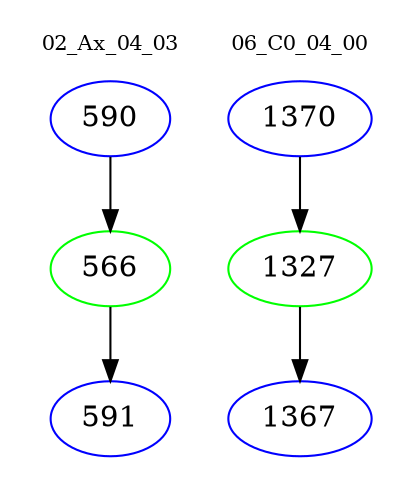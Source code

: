 digraph{
subgraph cluster_0 {
color = white
label = "02_Ax_04_03";
fontsize=10;
T0_590 [label="590", color="blue"]
T0_590 -> T0_566 [color="black"]
T0_566 [label="566", color="green"]
T0_566 -> T0_591 [color="black"]
T0_591 [label="591", color="blue"]
}
subgraph cluster_1 {
color = white
label = "06_C0_04_00";
fontsize=10;
T1_1370 [label="1370", color="blue"]
T1_1370 -> T1_1327 [color="black"]
T1_1327 [label="1327", color="green"]
T1_1327 -> T1_1367 [color="black"]
T1_1367 [label="1367", color="blue"]
}
}
